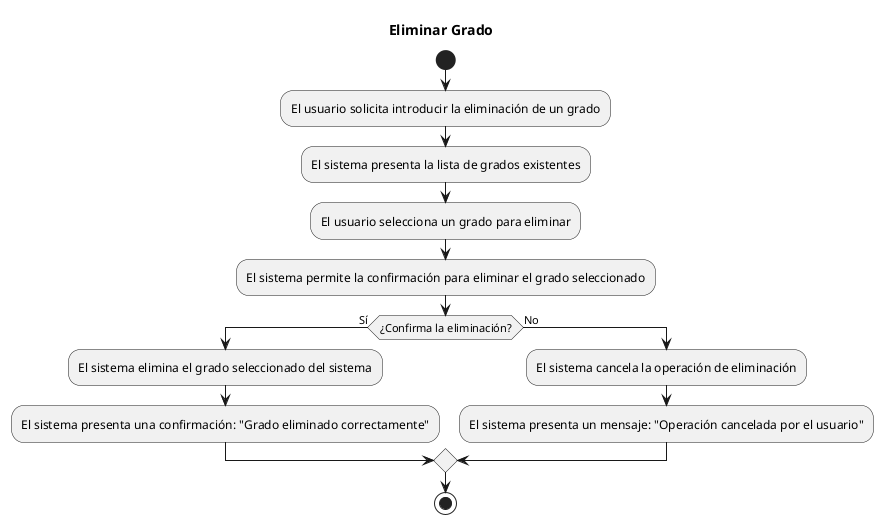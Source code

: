@startuml

title Eliminar Grado

start
:El usuario solicita introducir la eliminación de un grado;
:El sistema presenta la lista de grados existentes;
:El usuario selecciona un grado para eliminar;
:El sistema permite la confirmación para eliminar el grado seleccionado;
if (¿Confirma la eliminación?) then (Sí)
:El sistema elimina el grado seleccionado del sistema;
:El sistema presenta una confirmación: "Grado eliminado correctamente";
else (No)
:El sistema cancela la operación de eliminación;
:El sistema presenta un mensaje: "Operación cancelada por el usuario";
endif
stop

@enduml